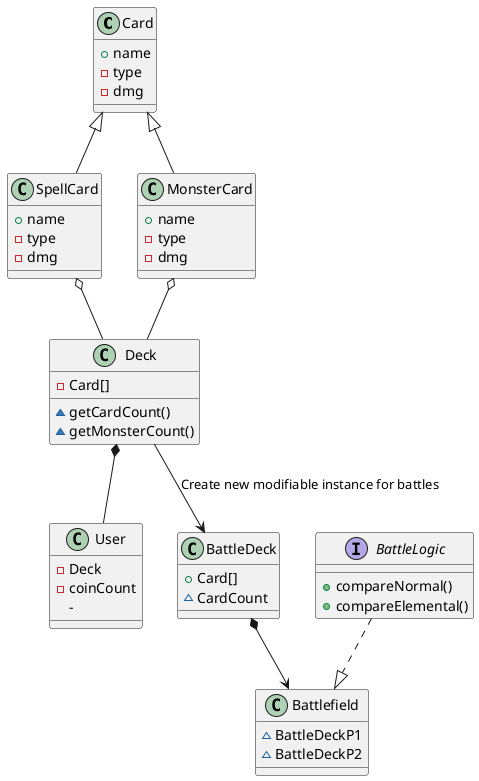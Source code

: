 @startuml

class Card {
    + name
    - type
    - dmg
}

class Deck {

    - Card[]
    ~ getCardCount()
    ~ getMonsterCount()
}

class User {
    - Deck
    - coinCount
    -

}

class SpellCard {
    + name
    - type
    - dmg
}

class MonsterCard {
    + name
    - type
    - dmg
}

class BattleDeck {
    + Card[]
    ~ CardCount
}

interface BattleLogic {
    + compareNormal()
    + compareElemental()

}


class Battlefield {
    ~ BattleDeckP1
    ~ BattleDeckP2


}

Card <|-- SpellCard
Card <|-- MonsterCard
SpellCard o-- Deck
MonsterCard o-- Deck
Deck --> BattleDeck : Create new modifiable instance for battles
Deck *-- User

BattleDeck  *--> Battlefield
BattleLogic ..|> Battlefield



@enduml